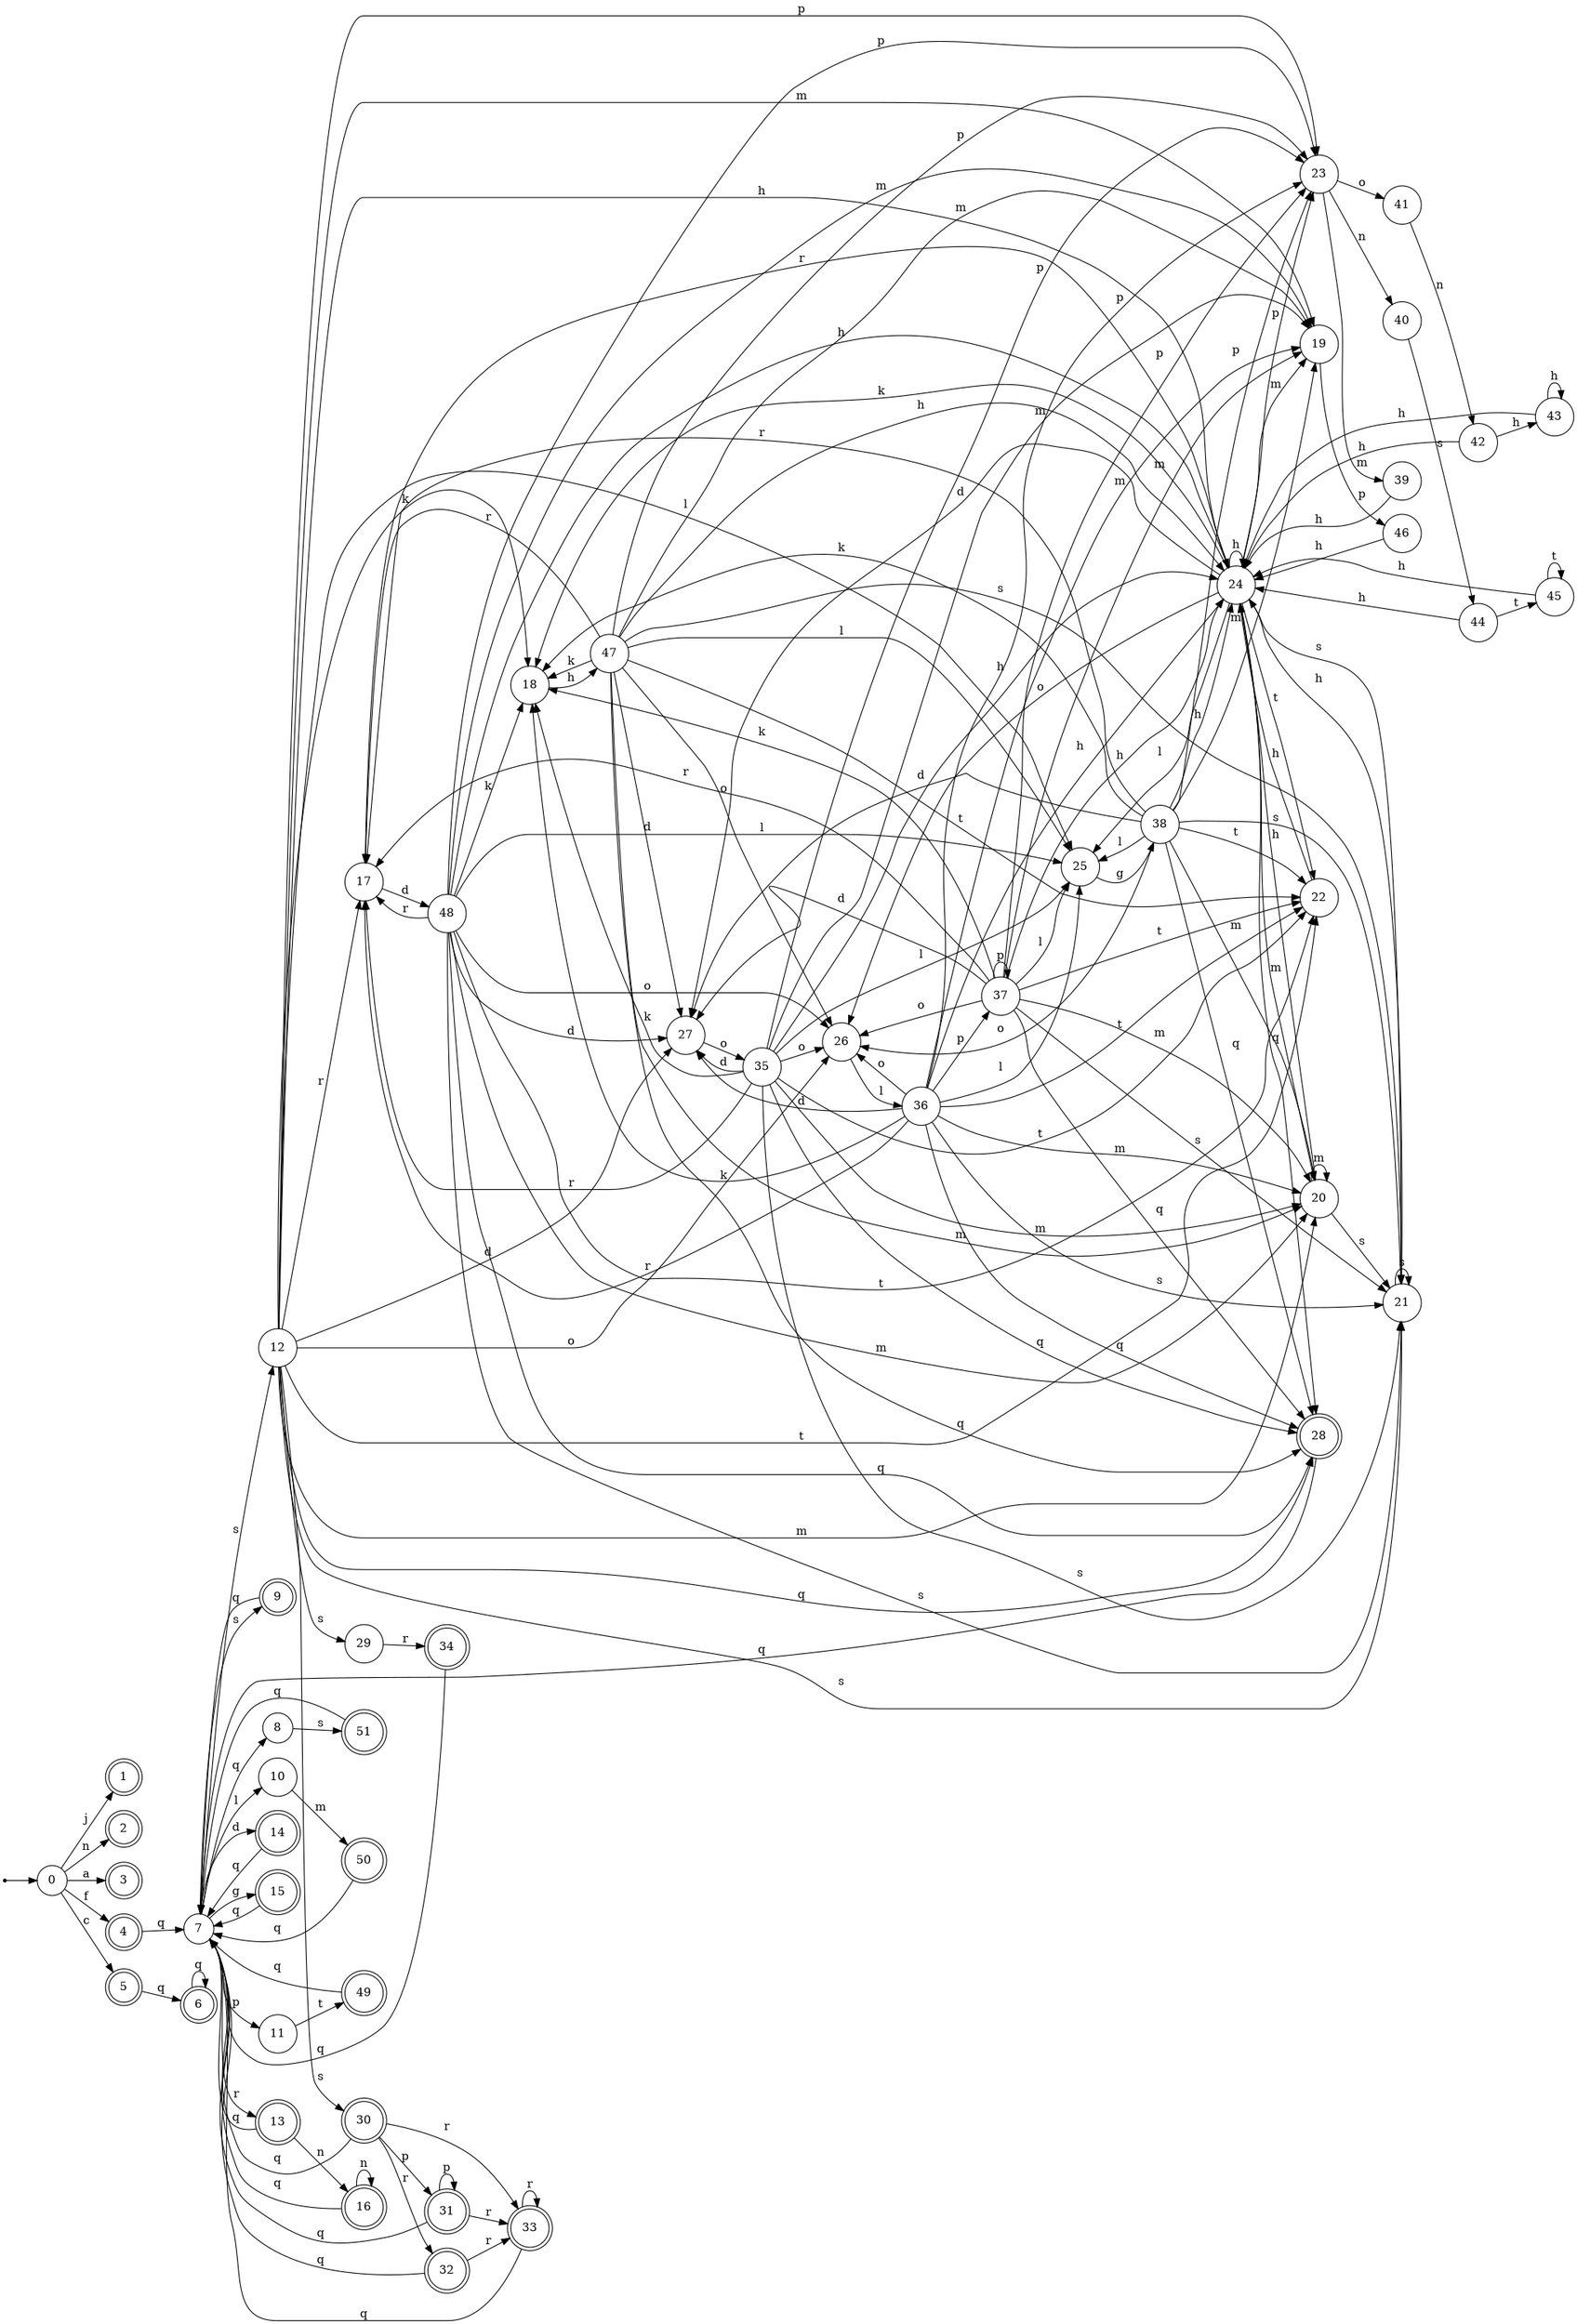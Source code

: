 digraph finite_state_machine {
rankdir=LR;
size="20,20";
node [shape = point]; "dummy0"
node [shape = circle]; "0";
"dummy0" -> "0";
node [shape = doublecircle]; "1";node [shape = doublecircle]; "2";node [shape = doublecircle]; "3";node [shape = doublecircle]; "4";node [shape = doublecircle]; "5";node [shape = doublecircle]; "6";node [shape = circle]; "7";
node [shape = circle]; "8";
node [shape = doublecircle]; "9";node [shape = circle]; "10";
node [shape = circle]; "11";
node [shape = circle]; "12";
node [shape = doublecircle]; "13";node [shape = doublecircle]; "14";node [shape = doublecircle]; "15";node [shape = doublecircle]; "16";node [shape = circle]; "17";
node [shape = circle]; "18";
node [shape = circle]; "19";
node [shape = circle]; "20";
node [shape = circle]; "21";
node [shape = circle]; "22";
node [shape = circle]; "23";
node [shape = circle]; "24";
node [shape = circle]; "25";
node [shape = circle]; "26";
node [shape = circle]; "27";
node [shape = doublecircle]; "28";node [shape = circle]; "29";
node [shape = doublecircle]; "30";node [shape = doublecircle]; "31";node [shape = doublecircle]; "32";node [shape = doublecircle]; "33";node [shape = doublecircle]; "34";node [shape = circle]; "35";
node [shape = circle]; "36";
node [shape = circle]; "37";
node [shape = circle]; "38";
node [shape = circle]; "39";
node [shape = circle]; "40";
node [shape = circle]; "41";
node [shape = circle]; "42";
node [shape = circle]; "43";
node [shape = circle]; "44";
node [shape = circle]; "45";
node [shape = circle]; "46";
node [shape = circle]; "47";
node [shape = circle]; "48";
node [shape = doublecircle]; "49";node [shape = doublecircle]; "50";node [shape = doublecircle]; "51";"0" -> "1" [label = "j"];
 "0" -> "2" [label = "n"];
 "0" -> "3" [label = "a"];
 "0" -> "4" [label = "f"];
 "0" -> "5" [label = "c"];
 "5" -> "6" [label = "q"];
 "6" -> "6" [label = "q"];
 "4" -> "7" [label = "q"];
 "7" -> "8" [label = "q"];
 "7" -> "9" [label = "s"];
 "7" -> "12" [label = "s"];
 "7" -> "10" [label = "l"];
 "7" -> "11" [label = "p"];
 "7" -> "13" [label = "r"];
 "7" -> "14" [label = "d"];
 "7" -> "15" [label = "g"];
 "15" -> "7" [label = "q"];
 "14" -> "7" [label = "q"];
 "13" -> "16" [label = "n"];
 "13" -> "7" [label = "q"];
 "16" -> "16" [label = "n"];
 "16" -> "7" [label = "q"];
 "12" -> "17" [label = "r"];
 "12" -> "18" [label = "k"];
 "12" -> "19" [label = "m"];
 "12" -> "20" [label = "m"];
 "12" -> "29" [label = "s"];
 "12" -> "21" [label = "s"];
 "12" -> "30" [label = "s"];
 "12" -> "22" [label = "t"];
 "12" -> "23" [label = "p"];
 "12" -> "24" [label = "h"];
 "12" -> "25" [label = "l"];
 "12" -> "26" [label = "o"];
 "12" -> "27" [label = "d"];
 "12" -> "28" [label = "q"];
 "30" -> "31" [label = "p"];
 "30" -> "32" [label = "r"];
 "30" -> "33" [label = "r"];
 "30" -> "7" [label = "q"];
 "33" -> "33" [label = "r"];
 "33" -> "7" [label = "q"];
 "32" -> "33" [label = "r"];
 "32" -> "7" [label = "q"];
 "31" -> "31" [label = "p"];
 "31" -> "33" [label = "r"];
 "31" -> "7" [label = "q"];
 "29" -> "34" [label = "r"];
 "34" -> "7" [label = "q"];
 "28" -> "7" [label = "q"];
 "27" -> "35" [label = "o"];
 "35" -> "27" [label = "d"];
 "35" -> "17" [label = "r"];
 "35" -> "18" [label = "k"];
 "35" -> "19" [label = "m"];
 "35" -> "20" [label = "m"];
 "35" -> "21" [label = "s"];
 "35" -> "22" [label = "t"];
 "35" -> "23" [label = "p"];
 "35" -> "24" [label = "h"];
 "35" -> "25" [label = "l"];
 "35" -> "26" [label = "o"];
 "35" -> "28" [label = "q"];
 "26" -> "36" [label = "l"];
 "36" -> "26" [label = "o"];
 "36" -> "37" [label = "p"];
 "36" -> "23" [label = "p"];
 "36" -> "17" [label = "r"];
 "36" -> "18" [label = "k"];
 "36" -> "19" [label = "m"];
 "36" -> "20" [label = "m"];
 "36" -> "21" [label = "s"];
 "36" -> "22" [label = "t"];
 "36" -> "24" [label = "h"];
 "36" -> "25" [label = "l"];
 "36" -> "27" [label = "d"];
 "36" -> "28" [label = "q"];
 "37" -> "37" [label = "p"];
 "37" -> "23" [label = "p"];
 "37" -> "26" [label = "o"];
 "37" -> "17" [label = "r"];
 "37" -> "18" [label = "k"];
 "37" -> "19" [label = "m"];
 "37" -> "20" [label = "m"];
 "37" -> "21" [label = "s"];
 "37" -> "22" [label = "t"];
 "37" -> "24" [label = "h"];
 "37" -> "25" [label = "l"];
 "37" -> "27" [label = "d"];
 "37" -> "28" [label = "q"];
 "25" -> "38" [label = "g"];
 "38" -> "25" [label = "l"];
 "38" -> "17" [label = "r"];
 "38" -> "18" [label = "k"];
 "38" -> "19" [label = "m"];
 "38" -> "20" [label = "m"];
 "38" -> "21" [label = "s"];
 "38" -> "22" [label = "t"];
 "38" -> "23" [label = "p"];
 "38" -> "24" [label = "h"];
 "38" -> "26" [label = "o"];
 "38" -> "27" [label = "d"];
 "38" -> "28" [label = "q"];
 "24" -> "24" [label = "h"];
 "24" -> "19" [label = "m"];
 "24" -> "20" [label = "m"];
 "24" -> "21" [label = "s"];
 "24" -> "22" [label = "t"];
 "24" -> "23" [label = "p"];
 "24" -> "17" [label = "r"];
 "24" -> "18" [label = "k"];
 "24" -> "25" [label = "l"];
 "24" -> "26" [label = "o"];
 "24" -> "27" [label = "d"];
 "24" -> "28" [label = "q"];
 "23" -> "39" [label = "m"];
 "23" -> "40" [label = "n"];
 "23" -> "41" [label = "o"];
 "41" -> "42" [label = "n"];
 "42" -> "24" [label = "h"];
 "42" -> "43" [label = "h"];
 "43" -> "24" [label = "h"];
 "43" -> "43" [label = "h"];
 "40" -> "44" [label = "s"];
 "44" -> "45" [label = "t"];
 "44" -> "24" [label = "h"];
 "45" -> "45" [label = "t"];
 "45" -> "24" [label = "h"];
 "39" -> "24" [label = "h"];
 "22" -> "24" [label = "h"];
 "21" -> "21" [label = "s"];
 "21" -> "24" [label = "h"];
 "20" -> "20" [label = "m"];
 "20" -> "21" [label = "s"];
 "20" -> "24" [label = "h"];
 "19" -> "46" [label = "p"];
 "46" -> "24" [label = "h"];
 "18" -> "47" [label = "h"];
 "47" -> "18" [label = "k"];
 "47" -> "17" [label = "r"];
 "47" -> "19" [label = "m"];
 "47" -> "20" [label = "m"];
 "47" -> "21" [label = "s"];
 "47" -> "22" [label = "t"];
 "47" -> "23" [label = "p"];
 "47" -> "24" [label = "h"];
 "47" -> "25" [label = "l"];
 "47" -> "26" [label = "o"];
 "47" -> "27" [label = "d"];
 "47" -> "28" [label = "q"];
 "17" -> "48" [label = "d"];
 "48" -> "17" [label = "r"];
 "48" -> "18" [label = "k"];
 "48" -> "19" [label = "m"];
 "48" -> "20" [label = "m"];
 "48" -> "21" [label = "s"];
 "48" -> "22" [label = "t"];
 "48" -> "23" [label = "p"];
 "48" -> "24" [label = "h"];
 "48" -> "25" [label = "l"];
 "48" -> "26" [label = "o"];
 "48" -> "27" [label = "d"];
 "48" -> "28" [label = "q"];
 "11" -> "49" [label = "t"];
 "49" -> "7" [label = "q"];
 "10" -> "50" [label = "m"];
 "50" -> "7" [label = "q"];
 "9" -> "7" [label = "q"];
 "8" -> "51" [label = "s"];
 "51" -> "7" [label = "q"];
 }
